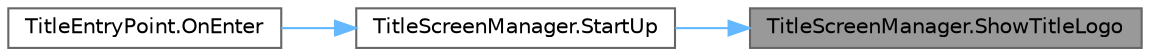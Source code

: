 digraph "TitleScreenManager.ShowTitleLogo"
{
 // LATEX_PDF_SIZE
  bgcolor="transparent";
  edge [fontname=Helvetica,fontsize=10,labelfontname=Helvetica,labelfontsize=10];
  node [fontname=Helvetica,fontsize=10,shape=box,height=0.2,width=0.4];
  rankdir="RL";
  Node1 [id="Node000001",label="TitleScreenManager.ShowTitleLogo",height=0.2,width=0.4,color="gray40", fillcolor="grey60", style="filled", fontcolor="black",tooltip=" "];
  Node1 -> Node2 [id="edge1_Node000001_Node000002",dir="back",color="steelblue1",style="solid",tooltip=" "];
  Node2 [id="Node000002",label="TitleScreenManager.StartUp",height=0.2,width=0.4,color="grey40", fillcolor="white", style="filled",URL="$class_title_screen_manager.html#afe58fd9f302adefdda658627a4626172",tooltip=" "];
  Node2 -> Node3 [id="edge2_Node000002_Node000003",dir="back",color="steelblue1",style="solid",tooltip=" "];
  Node3 [id="Node000003",label="TitleEntryPoint.OnEnter",height=0.2,width=0.4,color="grey40", fillcolor="white", style="filled",URL="$class_title_entry_point.html#a48697121049b422caa388e81cb67e7d6",tooltip=" "];
}
